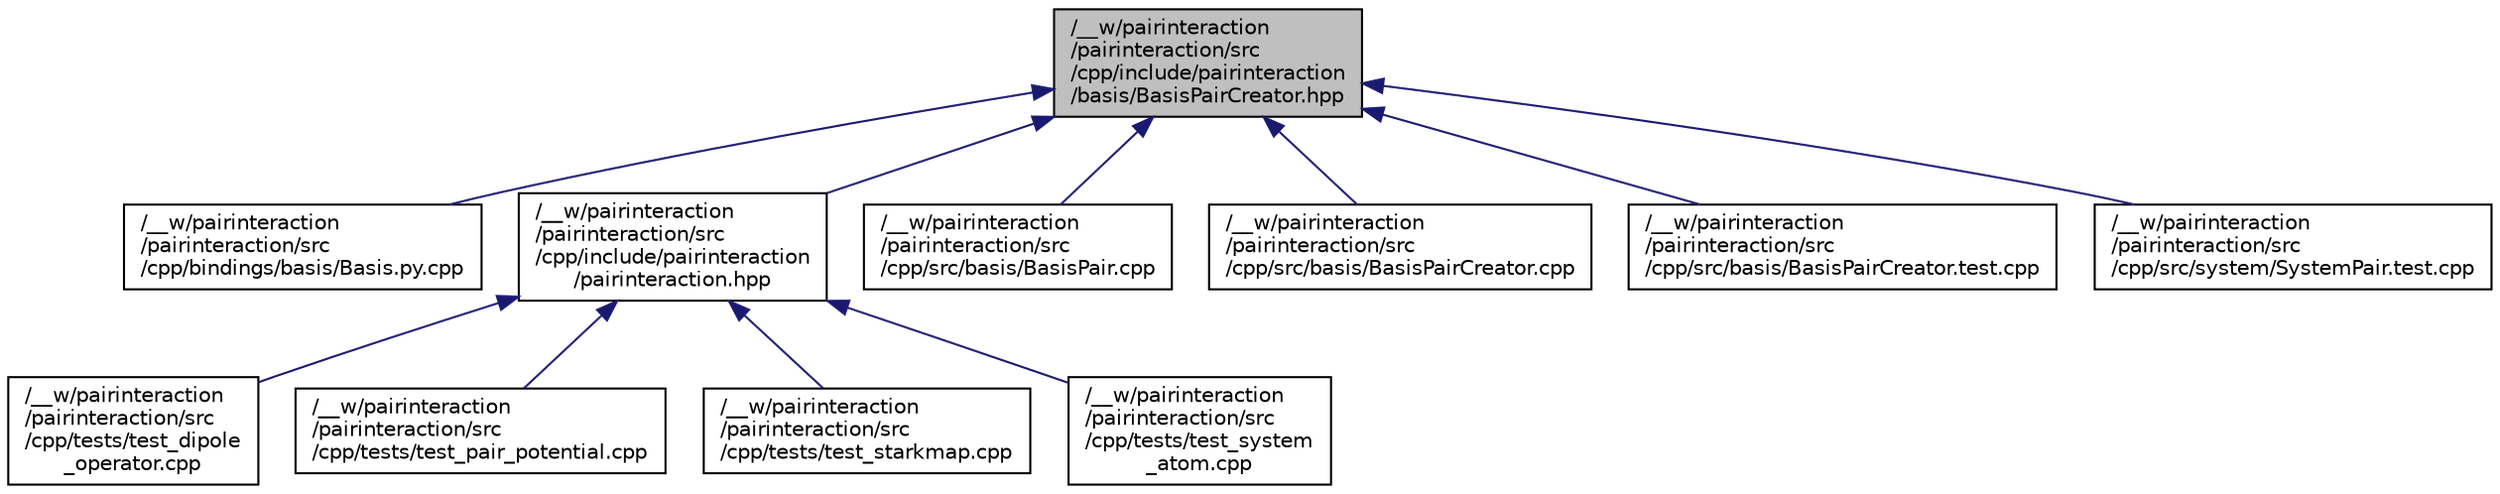 digraph "/__w/pairinteraction/pairinteraction/src/cpp/include/pairinteraction/basis/BasisPairCreator.hpp"
{
 // INTERACTIVE_SVG=YES
 // LATEX_PDF_SIZE
  bgcolor="transparent";
  edge [fontname="Helvetica",fontsize="10",labelfontname="Helvetica",labelfontsize="10"];
  node [fontname="Helvetica",fontsize="10",shape=record];
  Node1 [label="/__w/pairinteraction\l/pairinteraction/src\l/cpp/include/pairinteraction\l/basis/BasisPairCreator.hpp",height=0.2,width=0.4,color="black", fillcolor="grey75", style="filled", fontcolor="black",tooltip=" "];
  Node1 -> Node2 [dir="back",color="midnightblue",fontsize="10",style="solid",fontname="Helvetica"];
  Node2 [label="/__w/pairinteraction\l/pairinteraction/src\l/cpp/bindings/basis/Basis.py.cpp",height=0.2,width=0.4,color="black",URL="$Basis_8py_8cpp.html",tooltip=" "];
  Node1 -> Node3 [dir="back",color="midnightblue",fontsize="10",style="solid",fontname="Helvetica"];
  Node3 [label="/__w/pairinteraction\l/pairinteraction/src\l/cpp/include/pairinteraction\l/pairinteraction.hpp",height=0.2,width=0.4,color="black",URL="$pairinteraction_8hpp.html",tooltip=" "];
  Node3 -> Node4 [dir="back",color="midnightblue",fontsize="10",style="solid",fontname="Helvetica"];
  Node4 [label="/__w/pairinteraction\l/pairinteraction/src\l/cpp/tests/test_dipole\l_operator.cpp",height=0.2,width=0.4,color="black",URL="$test__dipole__operator_8cpp.html",tooltip=" "];
  Node3 -> Node5 [dir="back",color="midnightblue",fontsize="10",style="solid",fontname="Helvetica"];
  Node5 [label="/__w/pairinteraction\l/pairinteraction/src\l/cpp/tests/test_pair_potential.cpp",height=0.2,width=0.4,color="black",URL="$test__pair__potential_8cpp.html",tooltip=" "];
  Node3 -> Node6 [dir="back",color="midnightblue",fontsize="10",style="solid",fontname="Helvetica"];
  Node6 [label="/__w/pairinteraction\l/pairinteraction/src\l/cpp/tests/test_starkmap.cpp",height=0.2,width=0.4,color="black",URL="$test__starkmap_8cpp.html",tooltip=" "];
  Node3 -> Node7 [dir="back",color="midnightblue",fontsize="10",style="solid",fontname="Helvetica"];
  Node7 [label="/__w/pairinteraction\l/pairinteraction/src\l/cpp/tests/test_system\l_atom.cpp",height=0.2,width=0.4,color="black",URL="$test__system__atom_8cpp.html",tooltip=" "];
  Node1 -> Node8 [dir="back",color="midnightblue",fontsize="10",style="solid",fontname="Helvetica"];
  Node8 [label="/__w/pairinteraction\l/pairinteraction/src\l/cpp/src/basis/BasisPair.cpp",height=0.2,width=0.4,color="black",URL="$BasisPair_8cpp.html",tooltip=" "];
  Node1 -> Node9 [dir="back",color="midnightblue",fontsize="10",style="solid",fontname="Helvetica"];
  Node9 [label="/__w/pairinteraction\l/pairinteraction/src\l/cpp/src/basis/BasisPairCreator.cpp",height=0.2,width=0.4,color="black",URL="$BasisPairCreator_8cpp.html",tooltip=" "];
  Node1 -> Node10 [dir="back",color="midnightblue",fontsize="10",style="solid",fontname="Helvetica"];
  Node10 [label="/__w/pairinteraction\l/pairinteraction/src\l/cpp/src/basis/BasisPairCreator.test.cpp",height=0.2,width=0.4,color="black",URL="$BasisPairCreator_8test_8cpp.html",tooltip=" "];
  Node1 -> Node11 [dir="back",color="midnightblue",fontsize="10",style="solid",fontname="Helvetica"];
  Node11 [label="/__w/pairinteraction\l/pairinteraction/src\l/cpp/src/system/SystemPair.test.cpp",height=0.2,width=0.4,color="black",URL="$SystemPair_8test_8cpp.html",tooltip=" "];
}

